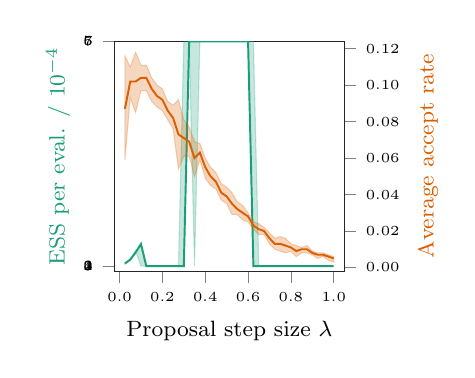% This file was created by matplotlib2tikz v0.6.11.
\pgfplotsset{scaled y ticks=false}
\begin{tikzpicture}

\definecolor{color1}{rgb}{0.851,0.373,0.008}
\definecolor{color0}{rgb}{0.106,0.62,0.467}

\begin{axis}[
  xlabel={\footnotesize Proposal step size $\lambda$},
  ylabel={\footnotesize\color{color0} ESS per eval. / $10^{-4}$},
  y label style={at={(axis description cs:-0.15,.5)},rotate=0,anchor=south},
  width=45mm,
  height=45mm,
  xmin=-0.024, xmax=1.049,
  ymin=-2.223e-05, ymax=0.001,
  xtick={-0.2,0,0.2,0.4,0.6,0.8,1,1.2},
  xticklabels={,0.0,0.2,0.4,0.6,0.8,1.0,},
  ytick={-0.0,0,0.0,0.0,0.0,0.0,0.001,0.001,0.001},
  yticklabels={,0,1,2,3,4,5,6,7},
  tick align=outside,
  tick pos=left,
  x grid style={white!80.0!black},
  y grid style={white!80.0!black},
  axis line style={lightgray!20.0!black},
  every tick label/.append style={font=\tiny},
]
\path [draw=color0, fill=color0, opacity=0.25] (axis cs:0.025,1.408e-05)
--(axis cs:0.025,9.6e-06)
--(axis cs:0.05,2.594e-05)
--(axis cs:0.075,5.659e-05)
--(axis cs:0.1,9.242e-05)
--(axis cs:0.125,0.0)
--(axis cs:0.15,0.0)
--(axis cs:0.175,0.0)
--(axis cs:0.2,0.0)
--(axis cs:0.225,0.0)
--(axis cs:0.25,0.0)
--(axis cs:0.275,0.0)
--(axis cs:0.3,0.0)
--(axis cs:0.325,0.001)
--(axis cs:0.35,0.0)
--(axis cs:0.375,0.001)
--(axis cs:0.4,0.001)
--(axis cs:0.425,0.001)
--(axis cs:0.45,0.001)
--(axis cs:0.475,0.001)
--(axis cs:0.5,0.001)
--(axis cs:0.525,0.001)
--(axis cs:0.55,0.001)
--(axis cs:0.575,0.001)
--(axis cs:0.6,0.001)
--(axis cs:0.625,0.0)
--(axis cs:0.65,0.0)
--(axis cs:0.675,0.0)
--(axis cs:0.7,0.0)
--(axis cs:0.725,0.0)
--(axis cs:0.75,0.0)
--(axis cs:0.775,0.0)
--(axis cs:0.8,0.0)
--(axis cs:0.825,0.0)
--(axis cs:0.85,0.0)
--(axis cs:0.875,0.0)
--(axis cs:0.9,0.0)
--(axis cs:0.925,0.0)
--(axis cs:0.95,0.0)
--(axis cs:0.975,0.0)
--(axis cs:1,0.0)
--(axis cs:1,0.0)
--(axis cs:1,0.0)
--(axis cs:0.975,0.0)
--(axis cs:0.95,0.0)
--(axis cs:0.925,0.0)
--(axis cs:0.9,0.0)
--(axis cs:0.875,0.0)
--(axis cs:0.85,0.0)
--(axis cs:0.825,0.0)
--(axis cs:0.8,0.0)
--(axis cs:0.775,0.0)
--(axis cs:0.75,0.0)
--(axis cs:0.725,0.0)
--(axis cs:0.7,0.0)
--(axis cs:0.675,0.0)
--(axis cs:0.65,0.0)
--(axis cs:0.625,0.001)
--(axis cs:0.6,0.001)
--(axis cs:0.575,0.001)
--(axis cs:0.55,0.001)
--(axis cs:0.525,0.001)
--(axis cs:0.5,0.001)
--(axis cs:0.475,0.001)
--(axis cs:0.45,0.001)
--(axis cs:0.425,0.001)
--(axis cs:0.4,0.001)
--(axis cs:0.375,0.001)
--(axis cs:0.35,0.001)
--(axis cs:0.325,0.001)
--(axis cs:0.3,0.001)
--(axis cs:0.275,0.0)
--(axis cs:0.25,0.0)
--(axis cs:0.225,0.0)
--(axis cs:0.2,0.0)
--(axis cs:0.175,0.0)
--(axis cs:0.15,0.0)
--(axis cs:0.125,0.0)
--(axis cs:0.1,0.0)
--(axis cs:0.075,6.663e-05)
--(axis cs:0.05,3.237e-05)
--(axis cs:0.025,1.408e-05)
--cycle;

\addplot [line width=0.7pt, color0, forget plot]
table {%
0.025 1.184e-05
0.05 2.915e-05
0.075 6.161e-05
0.1 9.888e-05
0.125 0.0
0.15 0.0
0.175 0.0
0.2 0.0
0.225 0.0
0.25 0.0
0.275 0.0
0.3 0.0
0.325 0.001
0.35 0.001
0.375 0.001
0.4 0.001
0.425 0.001
0.45 0.001
0.475 0.001
0.5 0.001
0.525 0.001
0.55 0.001
0.575 0.001
0.6 0.001
0.625 0.0
0.65 0.0
0.675 0.0
0.7 0.0
0.725 0.0
0.75 0.0
0.775 0.0
0.8 0.0
0.825 0.0
0.85 0.0
0.875 0.0
0.9 0.0
0.925 0.0
0.95 0.0
0.975 0.0
1 0.0
};
\end{axis}

\begin{axis}[
  ylabel={\footnotesize\color{color1} Average accept rate},
  axis y line*=right,
  axis x line=none,
  y label style={at={(axis description cs:1.45,.5)},rotate=0,anchor=south},
  width=45mm,
  height=45mm,
  xmin=-0.024, xmax=1.049,
  ymin=-0.002, ymax=0.124,
  ytick={-0.02,0,0.02,0.04,0.06,0.08,0.1,0.12,0.14},
  yticklabels={,0.00,0.02,0.04,0.06,0.08,0.10,0.12,},
  tick align=outside,
  tick pos=right,
  x grid style={white!80.0!black},
  y grid style={white!80.0!black},
  axis line style={lightgray!20.0!black},
  every tick label/.append style={font=\tiny},
]
\path [draw=color1, fill=color1, opacity=0.25] (axis cs:0.025,0.116)
--(axis cs:0.025,0.059)
--(axis cs:0.05,0.093)
--(axis cs:0.075,0.085)
--(axis cs:0.1,0.097)
--(axis cs:0.125,0.097)
--(axis cs:0.15,0.091)
--(axis cs:0.175,0.088)
--(axis cs:0.2,0.086)
--(axis cs:0.225,0.081)
--(axis cs:0.25,0.076)
--(axis cs:0.275,0.054)
--(axis cs:0.3,0.061)
--(axis cs:0.325,0.061)
--(axis cs:0.35,0.05)
--(axis cs:0.375,0.059)
--(axis cs:0.4,0.049)
--(axis cs:0.425,0.045)
--(axis cs:0.45,0.043)
--(axis cs:0.475,0.037)
--(axis cs:0.5,0.035)
--(axis cs:0.525,0.029)
--(axis cs:0.55,0.029)
--(axis cs:0.575,0.026)
--(axis cs:0.6,0.025)
--(axis cs:0.625,0.021)
--(axis cs:0.65,0.018)
--(axis cs:0.675,0.018)
--(axis cs:0.7,0.013)
--(axis cs:0.725,0.01)
--(axis cs:0.75,0.009)
--(axis cs:0.775,0.008)
--(axis cs:0.8,0.009)
--(axis cs:0.825,0.006)
--(axis cs:0.85,0.008)
--(axis cs:0.875,0.008)
--(axis cs:0.9,0.007)
--(axis cs:0.925,0.005)
--(axis cs:0.95,0.006)
--(axis cs:0.975,0.004)
--(axis cs:1,0.003)
--(axis cs:1,0.006)
--(axis cs:1,0.006)
--(axis cs:0.975,0.007)
--(axis cs:0.95,0.008)
--(axis cs:0.925,0.008)
--(axis cs:0.9,0.009)
--(axis cs:0.875,0.012)
--(axis cs:0.85,0.011)
--(axis cs:0.825,0.012)
--(axis cs:0.8,0.013)
--(axis cs:0.775,0.016)
--(axis cs:0.75,0.017)
--(axis cs:0.725,0.016)
--(axis cs:0.7,0.019)
--(axis cs:0.675,0.022)
--(axis cs:0.65,0.024)
--(axis cs:0.625,0.025)
--(axis cs:0.6,0.03)
--(axis cs:0.575,0.034)
--(axis cs:0.55,0.036)
--(axis cs:0.525,0.041)
--(axis cs:0.5,0.044)
--(axis cs:0.475,0.046)
--(axis cs:0.45,0.052)
--(axis cs:0.425,0.055)
--(axis cs:0.4,0.06)
--(axis cs:0.375,0.068)
--(axis cs:0.35,0.069)
--(axis cs:0.325,0.077)
--(axis cs:0.3,0.081)
--(axis cs:0.275,0.092)
--(axis cs:0.25,0.089)
--(axis cs:0.225,0.091)
--(axis cs:0.2,0.098)
--(axis cs:0.175,0.1)
--(axis cs:0.15,0.104)
--(axis cs:0.125,0.111)
--(axis cs:0.1,0.111)
--(axis cs:0.075,0.118)
--(axis cs:0.05,0.11)
--(axis cs:0.025,0.116)
--cycle;

\addplot [line width=0.7pt, color1, forget plot]
table {%
0.025 0.087
0.05 0.102
0.075 0.102
0.1 0.104
0.125 0.104
0.15 0.098
0.175 0.094
0.2 0.092
0.225 0.086
0.25 0.082
0.275 0.073
0.3 0.071
0.325 0.069
0.35 0.06
0.375 0.063
0.4 0.055
0.425 0.05
0.45 0.047
0.475 0.041
0.5 0.039
0.525 0.035
0.55 0.032
0.575 0.03
0.6 0.028
0.625 0.023
0.65 0.021
0.675 0.02
0.7 0.016
0.725 0.013
0.75 0.013
0.775 0.012
0.8 0.011
0.825 0.009
0.85 0.01
0.875 0.01
0.9 0.008
0.925 0.007
0.95 0.007
0.975 0.006
1 0.005
};

\end{axis}

\end{tikzpicture}
